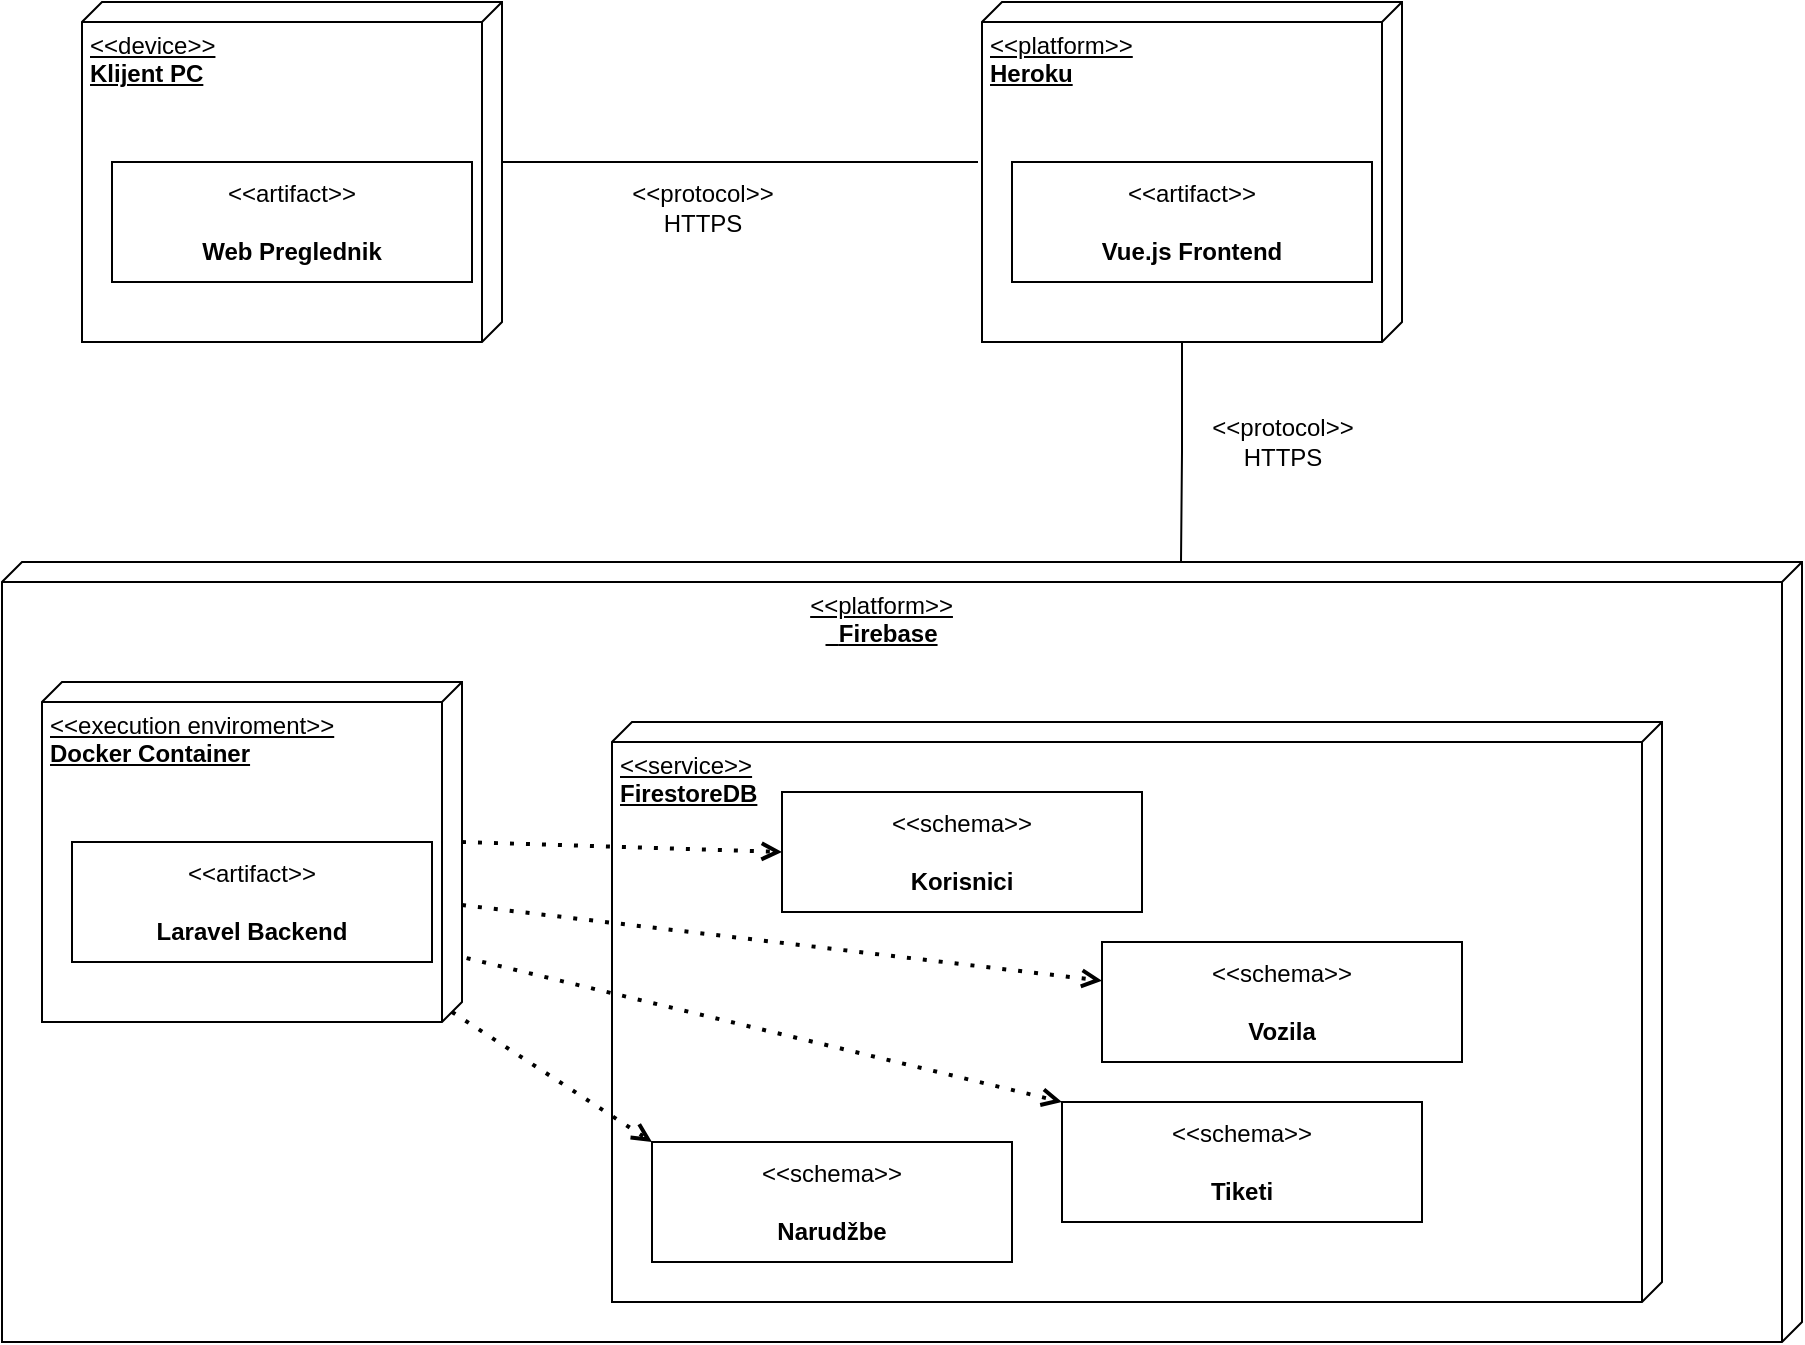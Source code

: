 <mxfile version="24.5.4" type="device">
  <diagram name="Page-1" id="4tiNaB7mlLxki41o9yBj">
    <mxGraphModel dx="1050" dy="565" grid="1" gridSize="10" guides="1" tooltips="1" connect="1" arrows="1" fold="1" page="1" pageScale="1" pageWidth="850" pageHeight="1100" math="0" shadow="0">
      <root>
        <mxCell id="0" />
        <mxCell id="1" parent="0" />
        <mxCell id="WcYQvjiLwowIPPXUkftp-1" value="&amp;lt;&amp;lt;device&amp;gt;&amp;gt;&lt;div&gt;&lt;b&gt;Klijent PC&lt;/b&gt;&lt;/div&gt;" style="verticalAlign=top;align=left;spacingTop=8;spacingLeft=2;spacingRight=12;shape=cube;size=10;direction=south;fontStyle=4;html=1;whiteSpace=wrap;" parent="1" vertex="1">
          <mxGeometry x="40" y="40" width="210" height="170" as="geometry" />
        </mxCell>
        <mxCell id="WcYQvjiLwowIPPXUkftp-6" value="&amp;lt;&amp;lt;artifact&amp;gt;&amp;gt;&lt;br&gt;&lt;br&gt;&lt;b&gt;Web Preglednik&lt;/b&gt;" style="html=1;align=center;verticalAlign=middle;dashed=0;whiteSpace=wrap;" parent="1" vertex="1">
          <mxGeometry x="55" y="120" width="180" height="60" as="geometry" />
        </mxCell>
        <mxCell id="WcYQvjiLwowIPPXUkftp-9" value="&amp;lt;&amp;lt;platform&amp;gt;&amp;gt;&lt;div&gt;&lt;b&gt;Heroku&lt;/b&gt;&lt;/div&gt;" style="verticalAlign=top;align=left;spacingTop=8;spacingLeft=2;spacingRight=12;shape=cube;size=10;direction=south;fontStyle=4;html=1;whiteSpace=wrap;" parent="1" vertex="1">
          <mxGeometry x="490" y="40" width="210" height="170" as="geometry" />
        </mxCell>
        <mxCell id="WcYQvjiLwowIPPXUkftp-10" value="&amp;lt;&amp;lt;artifact&amp;gt;&amp;gt;&lt;br&gt;&lt;br&gt;&lt;b&gt;Vue.js Frontend&lt;/b&gt;" style="html=1;align=center;verticalAlign=middle;dashed=0;whiteSpace=wrap;" parent="1" vertex="1">
          <mxGeometry x="505" y="120" width="180" height="60" as="geometry" />
        </mxCell>
        <mxCell id="WcYQvjiLwowIPPXUkftp-11" style="edgeStyle=orthogonalEdgeStyle;rounded=0;orthogonalLoop=1;jettySize=auto;html=1;exitX=0;exitY=0;exitDx=80;exitDy=0;exitPerimeter=0;endArrow=none;endFill=0;" parent="1" source="WcYQvjiLwowIPPXUkftp-1" edge="1">
          <mxGeometry relative="1" as="geometry">
            <mxPoint x="488" y="120" as="targetPoint" />
          </mxGeometry>
        </mxCell>
        <mxCell id="WcYQvjiLwowIPPXUkftp-12" value="&amp;lt;&amp;lt;protocol&amp;gt;&amp;gt;&lt;div&gt;HTTPS&lt;/div&gt;" style="text;html=1;align=center;verticalAlign=middle;resizable=0;points=[];autosize=1;strokeColor=none;fillColor=none;" parent="1" vertex="1">
          <mxGeometry x="305" y="123" width="90" height="40" as="geometry" />
        </mxCell>
        <mxCell id="WcYQvjiLwowIPPXUkftp-13" value="&lt;div style=&quot;text-align: center;&quot;&gt;&lt;span style=&quot;background-color: initial; white-space: pre;&quot;&gt;&#x9;&lt;/span&gt;&lt;span style=&quot;background-color: initial; white-space: pre;&quot;&gt;&#x9;&lt;/span&gt;&lt;span style=&quot;background-color: initial; white-space: pre;&quot;&gt;&#x9;&lt;/span&gt;&lt;span style=&quot;background-color: initial; white-space: pre;&quot;&gt;&#x9;&lt;/span&gt;&lt;span style=&quot;background-color: initial; white-space: pre;&quot;&gt;&#x9;&lt;/span&gt;&lt;span style=&quot;background-color: initial; white-space: pre;&quot;&gt;&#x9;&lt;/span&gt;&lt;span style=&quot;background-color: initial; white-space: pre;&quot;&gt;&#x9;&lt;/span&gt;&lt;span style=&quot;background-color: initial; white-space: pre;&quot;&gt;&#x9;&lt;/span&gt;&lt;span style=&quot;background-color: initial; white-space: pre;&quot;&gt;&#x9;&lt;/span&gt;&lt;span style=&quot;background-color: initial; white-space: pre;&quot;&gt;&#x9;&lt;/span&gt;&lt;span style=&quot;background-color: initial; white-space: pre;&quot;&gt;&#x9;&lt;/span&gt;&lt;span style=&quot;background-color: initial; white-space: pre;&quot;&gt;&#x9;&lt;/span&gt;&lt;span style=&quot;background-color: initial; white-space: pre;&quot;&gt;&#x9;&lt;/span&gt;&lt;span style=&quot;background-color: initial; white-space: pre;&quot;&gt;&#x9;&lt;/span&gt;&lt;span style=&quot;background-color: initial; white-space: pre;&quot;&gt;&#x9;&lt;/span&gt;&lt;span style=&quot;background-color: initial;&quot;&gt;&amp;lt;&amp;lt;platform&amp;gt;&amp;gt;&lt;/span&gt;&lt;/div&gt;&lt;div style=&quot;text-align: center;&quot;&gt;&lt;span style=&quot;white-space: pre;&quot;&gt;&#x9;&lt;/span&gt;&lt;span style=&quot;white-space: pre;&quot;&gt;&#x9;&lt;/span&gt;&lt;span style=&quot;white-space: pre;&quot;&gt;&#x9;&lt;/span&gt;&lt;span style=&quot;white-space: pre;&quot;&gt;&#x9;&lt;/span&gt;&lt;span style=&quot;white-space: pre;&quot;&gt;&#x9;&lt;/span&gt;&lt;span style=&quot;white-space: pre;&quot;&gt;&#x9;&lt;/span&gt;&lt;span style=&quot;white-space: pre;&quot;&gt;&#x9;&lt;/span&gt;&lt;span style=&quot;white-space: pre;&quot;&gt;&#x9;&lt;/span&gt;&lt;span style=&quot;white-space: pre;&quot;&gt;&#x9;&lt;/span&gt;&lt;span style=&quot;white-space: pre;&quot;&gt;&#x9;&lt;/span&gt;&lt;span style=&quot;white-space: pre;&quot;&gt;&#x9;&lt;/span&gt;&lt;span style=&quot;white-space: pre;&quot;&gt;&#x9;&lt;/span&gt;&lt;span style=&quot;white-space: pre;&quot;&gt;&#x9;&lt;/span&gt;&lt;span style=&quot;white-space: pre;&quot;&gt;&#x9;&lt;/span&gt;&lt;span style=&quot;white-space: pre;&quot;&gt;&#x9;&lt;/span&gt;&amp;nbsp;&amp;nbsp;&lt;b&gt;Firebase&lt;/b&gt;&lt;br&gt;&lt;/div&gt;" style="verticalAlign=top;align=left;spacingTop=8;spacingLeft=2;spacingRight=12;shape=cube;size=10;direction=south;fontStyle=4;html=1;whiteSpace=wrap;" parent="1" vertex="1">
          <mxGeometry y="320" width="900" height="390" as="geometry" />
        </mxCell>
        <mxCell id="WcYQvjiLwowIPPXUkftp-14" value="&amp;lt;&amp;lt;execution enviroment&amp;gt;&amp;gt;&lt;div&gt;&lt;b&gt;Docker Container&lt;/b&gt;&lt;/div&gt;" style="verticalAlign=top;align=left;spacingTop=8;spacingLeft=2;spacingRight=12;shape=cube;size=10;direction=south;fontStyle=4;html=1;whiteSpace=wrap;" parent="1" vertex="1">
          <mxGeometry x="20" y="380" width="210" height="170" as="geometry" />
        </mxCell>
        <mxCell id="WcYQvjiLwowIPPXUkftp-15" value="&amp;lt;&amp;lt;artifact&amp;gt;&amp;gt;&lt;br&gt;&lt;br&gt;&lt;b&gt;Laravel Backend&lt;/b&gt;" style="html=1;align=center;verticalAlign=middle;dashed=0;whiteSpace=wrap;" parent="1" vertex="1">
          <mxGeometry x="35" y="460" width="180" height="60" as="geometry" />
        </mxCell>
        <mxCell id="WcYQvjiLwowIPPXUkftp-16" value="&amp;lt;&amp;lt;service&amp;gt;&amp;gt;&lt;div&gt;&lt;b&gt;FirestoreDB&lt;/b&gt;&lt;/div&gt;" style="verticalAlign=top;align=left;spacingTop=8;spacingLeft=2;spacingRight=12;shape=cube;size=10;direction=south;fontStyle=4;html=1;whiteSpace=wrap;" parent="1" vertex="1">
          <mxGeometry x="305" y="400" width="525" height="290" as="geometry" />
        </mxCell>
        <mxCell id="WcYQvjiLwowIPPXUkftp-17" value="&amp;lt;&amp;lt;schema&amp;gt;&amp;gt;&lt;br&gt;&lt;br&gt;&lt;b&gt;Korisnici&lt;/b&gt;" style="html=1;align=center;verticalAlign=middle;dashed=0;whiteSpace=wrap;" parent="1" vertex="1">
          <mxGeometry x="390" y="435" width="180" height="60" as="geometry" />
        </mxCell>
        <mxCell id="WcYQvjiLwowIPPXUkftp-18" value="&amp;lt;&amp;lt;schema&amp;gt;&amp;gt;&lt;br&gt;&lt;br&gt;&lt;b&gt;Vozila&lt;/b&gt;" style="html=1;align=center;verticalAlign=middle;dashed=0;whiteSpace=wrap;" parent="1" vertex="1">
          <mxGeometry x="550" y="510" width="180" height="60" as="geometry" />
        </mxCell>
        <mxCell id="WcYQvjiLwowIPPXUkftp-19" value="&amp;lt;&amp;lt;schema&amp;gt;&amp;gt;&lt;br&gt;&lt;br&gt;&lt;b&gt;Narudžbe&lt;/b&gt;" style="html=1;align=center;verticalAlign=middle;dashed=0;whiteSpace=wrap;" parent="1" vertex="1">
          <mxGeometry x="325" y="610" width="180" height="60" as="geometry" />
        </mxCell>
        <mxCell id="WcYQvjiLwowIPPXUkftp-20" value="&amp;lt;&amp;lt;schema&amp;gt;&amp;gt;&lt;br&gt;&lt;br&gt;&lt;b&gt;Tiketi&lt;/b&gt;" style="html=1;align=center;verticalAlign=middle;dashed=0;whiteSpace=wrap;" parent="1" vertex="1">
          <mxGeometry x="530" y="590" width="180" height="60" as="geometry" />
        </mxCell>
        <mxCell id="WcYQvjiLwowIPPXUkftp-22" style="edgeStyle=orthogonalEdgeStyle;rounded=0;orthogonalLoop=1;jettySize=auto;html=1;exitX=0;exitY=0;exitDx=170;exitDy=110;exitPerimeter=0;entryX=0.001;entryY=0.345;entryDx=0;entryDy=0;entryPerimeter=0;endArrow=none;endFill=0;" parent="1" source="WcYQvjiLwowIPPXUkftp-9" target="WcYQvjiLwowIPPXUkftp-13" edge="1">
          <mxGeometry relative="1" as="geometry" />
        </mxCell>
        <mxCell id="WcYQvjiLwowIPPXUkftp-23" value="&amp;lt;&amp;lt;protocol&amp;gt;&amp;gt;&lt;div&gt;HTTPS&lt;/div&gt;" style="text;html=1;align=center;verticalAlign=middle;resizable=0;points=[];autosize=1;strokeColor=none;fillColor=none;" parent="1" vertex="1">
          <mxGeometry x="595" y="240" width="90" height="40" as="geometry" />
        </mxCell>
        <mxCell id="WcYQvjiLwowIPPXUkftp-24" value="" style="endArrow=open;dashed=1;html=1;dashPattern=1 3;strokeWidth=2;rounded=0;exitX=0;exitY=0;exitDx=80;exitDy=0;exitPerimeter=0;entryX=0;entryY=0.5;entryDx=0;entryDy=0;endFill=0;" parent="1" source="WcYQvjiLwowIPPXUkftp-14" target="WcYQvjiLwowIPPXUkftp-17" edge="1">
          <mxGeometry width="50" height="50" relative="1" as="geometry">
            <mxPoint x="320" y="520" as="sourcePoint" />
            <mxPoint x="370" y="470" as="targetPoint" />
          </mxGeometry>
        </mxCell>
        <mxCell id="WcYQvjiLwowIPPXUkftp-26" value="" style="endArrow=open;dashed=1;html=1;dashPattern=1 3;strokeWidth=2;rounded=0;exitX=0.656;exitY=0;exitDx=0;exitDy=0;exitPerimeter=0;endFill=0;" parent="1" source="WcYQvjiLwowIPPXUkftp-14" target="WcYQvjiLwowIPPXUkftp-18" edge="1">
          <mxGeometry width="50" height="50" relative="1" as="geometry">
            <mxPoint x="240" y="470" as="sourcePoint" />
            <mxPoint x="335" y="510" as="targetPoint" />
            <Array as="points" />
          </mxGeometry>
        </mxCell>
        <mxCell id="WcYQvjiLwowIPPXUkftp-27" value="" style="endArrow=open;dashed=1;html=1;dashPattern=1 3;strokeWidth=2;rounded=0;exitX=0.812;exitY=-0.011;exitDx=0;exitDy=0;exitPerimeter=0;endFill=0;entryX=0;entryY=0;entryDx=0;entryDy=0;" parent="1" source="WcYQvjiLwowIPPXUkftp-14" target="WcYQvjiLwowIPPXUkftp-20" edge="1">
          <mxGeometry width="50" height="50" relative="1" as="geometry">
            <mxPoint x="240" y="502" as="sourcePoint" />
            <mxPoint x="560" y="539" as="targetPoint" />
            <Array as="points" />
          </mxGeometry>
        </mxCell>
        <mxCell id="WcYQvjiLwowIPPXUkftp-28" value="" style="endArrow=open;dashed=1;html=1;dashPattern=1 3;strokeWidth=2;rounded=0;exitX=0;exitY=0;exitDx=165;exitDy=5;exitPerimeter=0;endFill=0;entryX=0;entryY=0;entryDx=0;entryDy=0;" parent="1" source="WcYQvjiLwowIPPXUkftp-14" target="WcYQvjiLwowIPPXUkftp-19" edge="1">
          <mxGeometry width="50" height="50" relative="1" as="geometry">
            <mxPoint x="250" y="512" as="sourcePoint" />
            <mxPoint x="570" y="549" as="targetPoint" />
            <Array as="points" />
          </mxGeometry>
        </mxCell>
      </root>
    </mxGraphModel>
  </diagram>
</mxfile>

